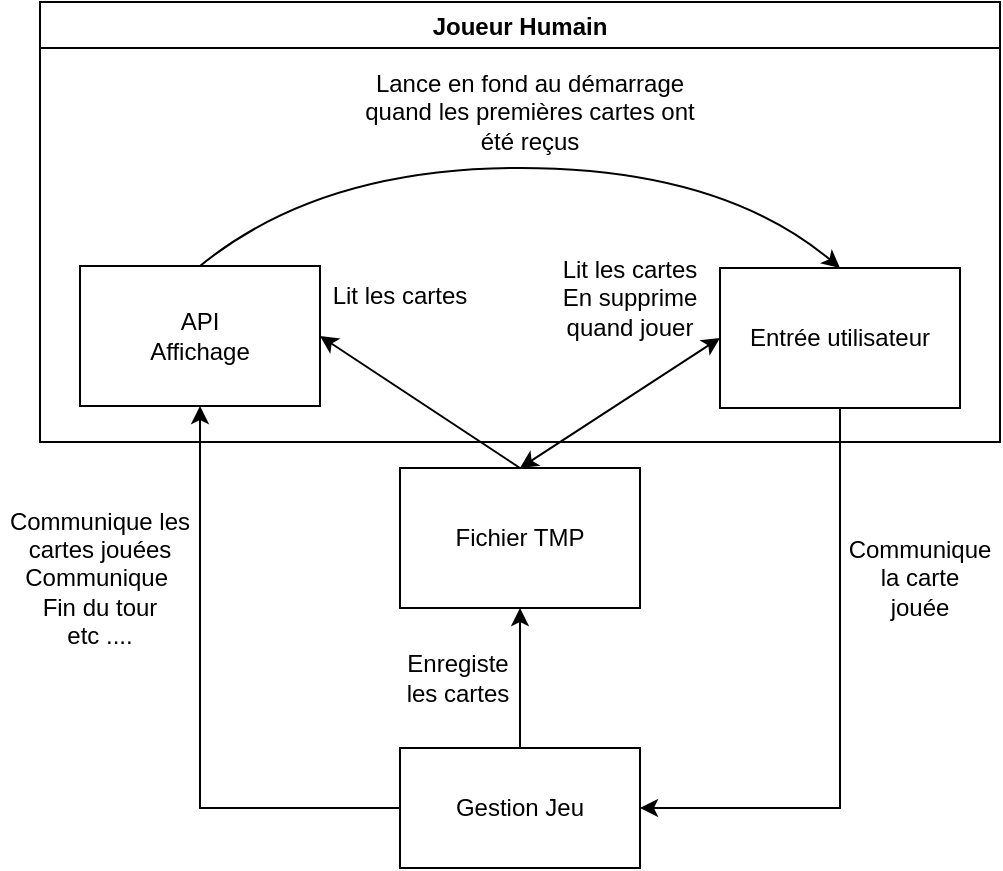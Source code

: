 <mxfile version="15.8.8" type="device"><diagram id="dWMAfmhUtFaXwFQ4nBn-" name="Page-1"><mxGraphModel dx="931" dy="1701" grid="1" gridSize="10" guides="1" tooltips="1" connect="1" arrows="1" fold="1" page="1" pageScale="1" pageWidth="827" pageHeight="1169" math="0" shadow="0"><root><mxCell id="0"/><mxCell id="1" parent="0"/><mxCell id="xa_lacsfx5bJ1QkZrnkH-7" style="edgeStyle=orthogonalEdgeStyle;rounded=0;orthogonalLoop=1;jettySize=auto;html=1;exitX=0.5;exitY=0;exitDx=0;exitDy=0;entryX=0.5;entryY=1;entryDx=0;entryDy=0;" edge="1" parent="1" source="xa_lacsfx5bJ1QkZrnkH-1" target="xa_lacsfx5bJ1QkZrnkH-2"><mxGeometry relative="1" as="geometry"/></mxCell><mxCell id="xa_lacsfx5bJ1QkZrnkH-1" value="Gestion Jeu" style="rounded=0;whiteSpace=wrap;html=1;" vertex="1" parent="1"><mxGeometry x="320" y="363" width="120" height="60" as="geometry"/></mxCell><mxCell id="xa_lacsfx5bJ1QkZrnkH-2" value="Fichier TMP" style="rounded=0;whiteSpace=wrap;html=1;" vertex="1" parent="1"><mxGeometry x="320" y="223" width="120" height="70" as="geometry"/></mxCell><mxCell id="xa_lacsfx5bJ1QkZrnkH-3" value="API&lt;br&gt;Affichage" style="rounded=0;whiteSpace=wrap;html=1;" vertex="1" parent="1"><mxGeometry x="160" y="122" width="120" height="70" as="geometry"/></mxCell><mxCell id="xa_lacsfx5bJ1QkZrnkH-4" value="Entrée utilisateur" style="rounded=0;whiteSpace=wrap;html=1;" vertex="1" parent="1"><mxGeometry x="480" y="123" width="120" height="70" as="geometry"/></mxCell><mxCell id="xa_lacsfx5bJ1QkZrnkH-5" value="" style="endArrow=classic;html=1;rounded=0;entryX=0.5;entryY=1;entryDx=0;entryDy=0;exitX=0;exitY=0.5;exitDx=0;exitDy=0;" edge="1" parent="1" source="xa_lacsfx5bJ1QkZrnkH-1" target="xa_lacsfx5bJ1QkZrnkH-3"><mxGeometry width="50" height="50" relative="1" as="geometry"><mxPoint x="390" y="243" as="sourcePoint"/><mxPoint x="440" y="193" as="targetPoint"/><Array as="points"><mxPoint x="220" y="393"/></Array></mxGeometry></mxCell><mxCell id="xa_lacsfx5bJ1QkZrnkH-6" value="" style="endArrow=classic;html=1;rounded=0;exitX=0.5;exitY=1;exitDx=0;exitDy=0;entryX=1;entryY=0.5;entryDx=0;entryDy=0;" edge="1" parent="1" source="xa_lacsfx5bJ1QkZrnkH-4" target="xa_lacsfx5bJ1QkZrnkH-1"><mxGeometry width="50" height="50" relative="1" as="geometry"><mxPoint x="640" y="393" as="sourcePoint"/><mxPoint x="560" y="413" as="targetPoint"/><Array as="points"><mxPoint x="540" y="393"/></Array></mxGeometry></mxCell><mxCell id="xa_lacsfx5bJ1QkZrnkH-8" value="Enregiste les cartes" style="text;html=1;strokeColor=none;fillColor=none;align=center;verticalAlign=middle;whiteSpace=wrap;rounded=0;" vertex="1" parent="1"><mxGeometry x="319" y="313" width="60" height="30" as="geometry"/></mxCell><mxCell id="xa_lacsfx5bJ1QkZrnkH-9" value="Communique la carte jouée" style="text;html=1;strokeColor=none;fillColor=none;align=center;verticalAlign=middle;whiteSpace=wrap;rounded=0;" vertex="1" parent="1"><mxGeometry x="550" y="263" width="60" height="30" as="geometry"/></mxCell><mxCell id="xa_lacsfx5bJ1QkZrnkH-12" value="" style="endArrow=classic;html=1;rounded=0;exitX=0.5;exitY=0;exitDx=0;exitDy=0;entryX=1;entryY=0.5;entryDx=0;entryDy=0;" edge="1" parent="1" source="xa_lacsfx5bJ1QkZrnkH-2" target="xa_lacsfx5bJ1QkZrnkH-3"><mxGeometry width="50" height="50" relative="1" as="geometry"><mxPoint x="490" y="128" as="sourcePoint"/><mxPoint x="390" y="193" as="targetPoint"/></mxGeometry></mxCell><mxCell id="xa_lacsfx5bJ1QkZrnkH-14" value="" style="endArrow=classic;startArrow=classic;html=1;rounded=0;exitX=0.5;exitY=0;exitDx=0;exitDy=0;entryX=0;entryY=0.5;entryDx=0;entryDy=0;" edge="1" parent="1" source="xa_lacsfx5bJ1QkZrnkH-2" target="xa_lacsfx5bJ1QkZrnkH-4"><mxGeometry width="50" height="50" relative="1" as="geometry"><mxPoint x="470" y="233" as="sourcePoint"/><mxPoint x="520" y="183" as="targetPoint"/></mxGeometry></mxCell><mxCell id="xa_lacsfx5bJ1QkZrnkH-15" value="Lit les cartes&lt;br&gt;En supprime quand jouer" style="text;html=1;strokeColor=none;fillColor=none;align=center;verticalAlign=middle;whiteSpace=wrap;rounded=0;" vertex="1" parent="1"><mxGeometry x="390" y="123" width="90" height="30" as="geometry"/></mxCell><mxCell id="xa_lacsfx5bJ1QkZrnkH-16" value="Lit les cartes" style="text;html=1;strokeColor=none;fillColor=none;align=center;verticalAlign=middle;whiteSpace=wrap;rounded=0;" vertex="1" parent="1"><mxGeometry x="280" y="122" width="80" height="30" as="geometry"/></mxCell><mxCell id="xa_lacsfx5bJ1QkZrnkH-17" value="Communique les cartes jouées&lt;br&gt;Communique&amp;nbsp;&lt;br&gt;Fin du tour&lt;br&gt;etc ...." style="text;html=1;strokeColor=none;fillColor=none;align=center;verticalAlign=middle;whiteSpace=wrap;rounded=0;" vertex="1" parent="1"><mxGeometry x="120" y="238" width="100" height="80" as="geometry"/></mxCell><mxCell id="xa_lacsfx5bJ1QkZrnkH-18" value="" style="curved=1;endArrow=classic;html=1;rounded=0;exitX=0.5;exitY=0;exitDx=0;exitDy=0;entryX=0.5;entryY=0;entryDx=0;entryDy=0;" edge="1" parent="1" source="xa_lacsfx5bJ1QkZrnkH-3" target="xa_lacsfx5bJ1QkZrnkH-4"><mxGeometry width="50" height="50" relative="1" as="geometry"><mxPoint x="340" y="83" as="sourcePoint"/><mxPoint x="390" y="33" as="targetPoint"/><Array as="points"><mxPoint x="280" y="73"/><mxPoint x="480" y="73"/></Array></mxGeometry></mxCell><mxCell id="xa_lacsfx5bJ1QkZrnkH-19" value="Lance en fond au démarrage quand les premières cartes ont été reçus" style="text;html=1;strokeColor=none;fillColor=none;align=center;verticalAlign=middle;whiteSpace=wrap;rounded=0;" vertex="1" parent="1"><mxGeometry x="300" y="30" width="170" height="30" as="geometry"/></mxCell><mxCell id="xa_lacsfx5bJ1QkZrnkH-20" value="Joueur Humain" style="swimlane;startSize=23;" vertex="1" parent="1"><mxGeometry x="140" y="-10" width="480" height="220" as="geometry"/></mxCell></root></mxGraphModel></diagram></mxfile>